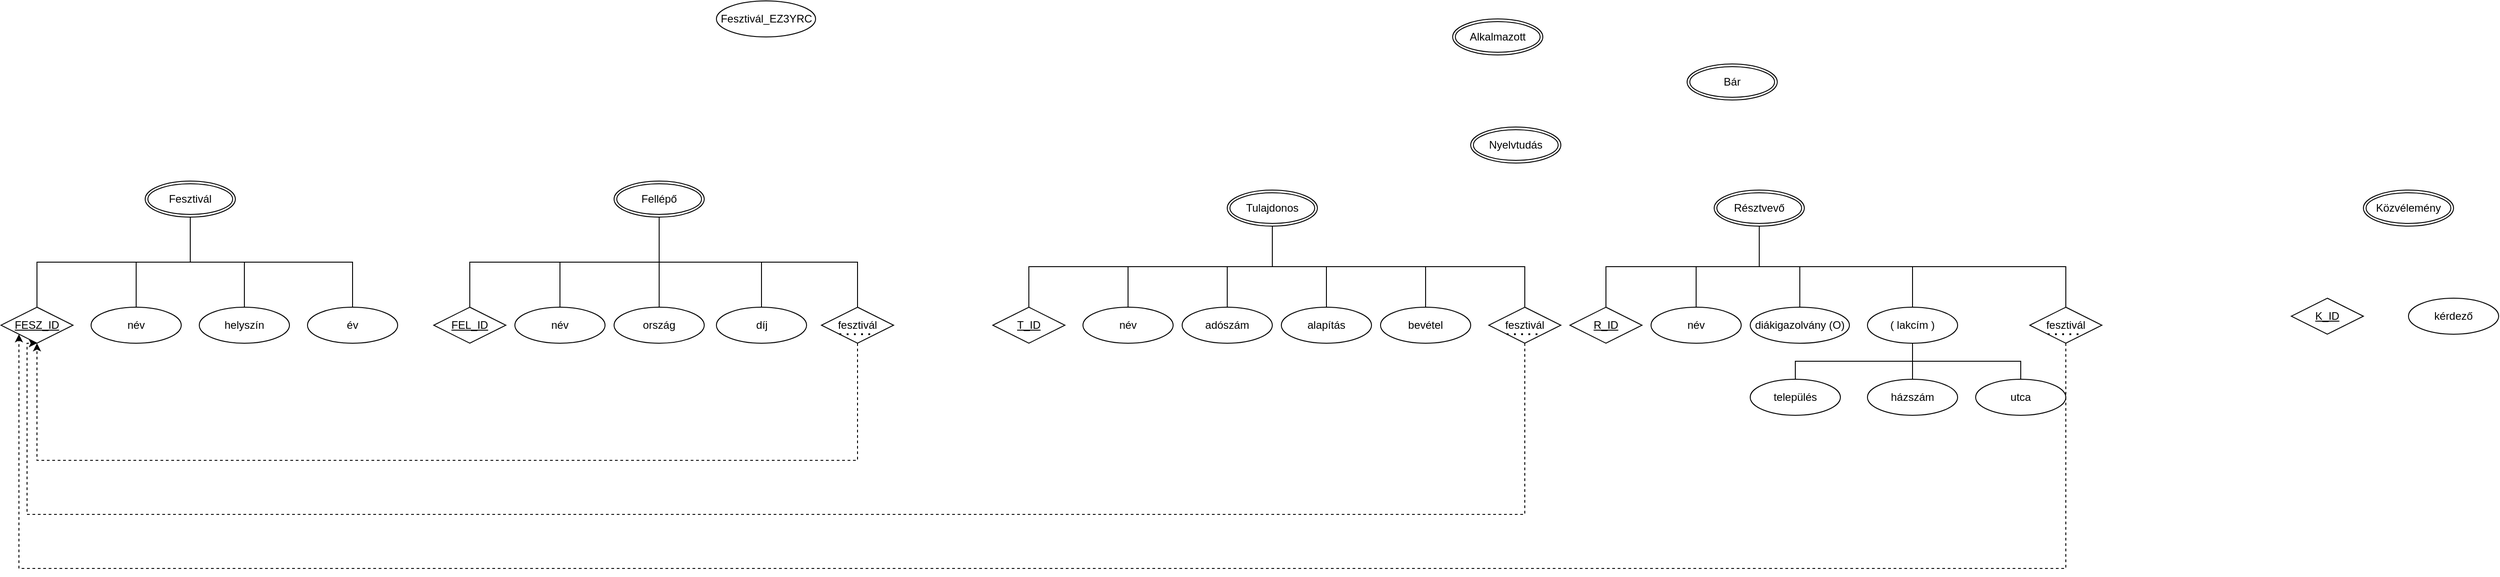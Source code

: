<mxfile version="22.0.8" type="github">
  <diagram name="1 oldal" id="7Gm-jjUQWlPTQZy7TqSw">
    <mxGraphModel dx="2261" dy="1959" grid="1" gridSize="10" guides="1" tooltips="1" connect="1" arrows="1" fold="1" page="1" pageScale="1" pageWidth="827" pageHeight="1169" math="0" shadow="0">
      <root>
        <mxCell id="0" />
        <mxCell id="1" parent="0" />
        <mxCell id="E2DOWcGBg2nSnPcpl_ZB-1" value="Fesztivál_EZ3YRC" style="ellipse;whiteSpace=wrap;html=1;align=center;" vertex="1" parent="1">
          <mxGeometry x="363.5" y="-40" width="110" height="40" as="geometry" />
        </mxCell>
        <mxCell id="E2DOWcGBg2nSnPcpl_ZB-14" style="edgeStyle=orthogonalEdgeStyle;rounded=0;orthogonalLoop=1;jettySize=auto;html=1;exitX=0.5;exitY=1;exitDx=0;exitDy=0;entryX=0.5;entryY=0;entryDx=0;entryDy=0;endArrow=none;endFill=0;" edge="1" parent="1" source="E2DOWcGBg2nSnPcpl_ZB-2" target="E2DOWcGBg2nSnPcpl_ZB-9">
          <mxGeometry relative="1" as="geometry" />
        </mxCell>
        <mxCell id="E2DOWcGBg2nSnPcpl_ZB-15" style="edgeStyle=orthogonalEdgeStyle;rounded=0;orthogonalLoop=1;jettySize=auto;html=1;exitX=0.5;exitY=1;exitDx=0;exitDy=0;entryX=0.5;entryY=0;entryDx=0;entryDy=0;endArrow=none;endFill=0;" edge="1" parent="1" source="E2DOWcGBg2nSnPcpl_ZB-2" target="E2DOWcGBg2nSnPcpl_ZB-11">
          <mxGeometry relative="1" as="geometry" />
        </mxCell>
        <mxCell id="E2DOWcGBg2nSnPcpl_ZB-16" style="edgeStyle=orthogonalEdgeStyle;rounded=0;orthogonalLoop=1;jettySize=auto;html=1;exitX=0.5;exitY=1;exitDx=0;exitDy=0;entryX=0.5;entryY=0;entryDx=0;entryDy=0;endArrow=none;endFill=0;" edge="1" parent="1" source="E2DOWcGBg2nSnPcpl_ZB-2" target="E2DOWcGBg2nSnPcpl_ZB-12">
          <mxGeometry relative="1" as="geometry" />
        </mxCell>
        <mxCell id="E2DOWcGBg2nSnPcpl_ZB-17" style="edgeStyle=orthogonalEdgeStyle;rounded=0;orthogonalLoop=1;jettySize=auto;html=1;exitX=0.5;exitY=1;exitDx=0;exitDy=0;entryX=0.5;entryY=0;entryDx=0;entryDy=0;endArrow=none;endFill=0;" edge="1" parent="1" source="E2DOWcGBg2nSnPcpl_ZB-2" target="E2DOWcGBg2nSnPcpl_ZB-13">
          <mxGeometry relative="1" as="geometry" />
        </mxCell>
        <mxCell id="E2DOWcGBg2nSnPcpl_ZB-2" value="Fesztivál" style="ellipse;shape=doubleEllipse;margin=3;whiteSpace=wrap;html=1;align=center;" vertex="1" parent="1">
          <mxGeometry x="-270" y="160" width="100" height="40" as="geometry" />
        </mxCell>
        <mxCell id="E2DOWcGBg2nSnPcpl_ZB-20" style="edgeStyle=orthogonalEdgeStyle;rounded=0;orthogonalLoop=1;jettySize=auto;html=1;exitX=0.5;exitY=1;exitDx=0;exitDy=0;entryX=0.5;entryY=0;entryDx=0;entryDy=0;endArrow=none;endFill=0;" edge="1" parent="1" source="E2DOWcGBg2nSnPcpl_ZB-3" target="E2DOWcGBg2nSnPcpl_ZB-18">
          <mxGeometry relative="1" as="geometry" />
        </mxCell>
        <mxCell id="E2DOWcGBg2nSnPcpl_ZB-24" style="edgeStyle=orthogonalEdgeStyle;rounded=0;orthogonalLoop=1;jettySize=auto;html=1;exitX=0.5;exitY=1;exitDx=0;exitDy=0;endArrow=none;endFill=0;" edge="1" parent="1" source="E2DOWcGBg2nSnPcpl_ZB-3" target="E2DOWcGBg2nSnPcpl_ZB-21">
          <mxGeometry relative="1" as="geometry" />
        </mxCell>
        <mxCell id="E2DOWcGBg2nSnPcpl_ZB-25" style="edgeStyle=orthogonalEdgeStyle;rounded=0;orthogonalLoop=1;jettySize=auto;html=1;exitX=0.5;exitY=1;exitDx=0;exitDy=0;entryX=0.5;entryY=0;entryDx=0;entryDy=0;endArrow=none;endFill=0;" edge="1" parent="1" source="E2DOWcGBg2nSnPcpl_ZB-3" target="E2DOWcGBg2nSnPcpl_ZB-22">
          <mxGeometry relative="1" as="geometry" />
        </mxCell>
        <mxCell id="E2DOWcGBg2nSnPcpl_ZB-26" style="edgeStyle=orthogonalEdgeStyle;rounded=0;orthogonalLoop=1;jettySize=auto;html=1;exitX=0.5;exitY=1;exitDx=0;exitDy=0;entryX=0.5;entryY=0;entryDx=0;entryDy=0;endArrow=none;endFill=0;" edge="1" parent="1" source="E2DOWcGBg2nSnPcpl_ZB-3" target="E2DOWcGBg2nSnPcpl_ZB-23">
          <mxGeometry relative="1" as="geometry" />
        </mxCell>
        <mxCell id="E2DOWcGBg2nSnPcpl_ZB-32" style="edgeStyle=orthogonalEdgeStyle;rounded=0;orthogonalLoop=1;jettySize=auto;html=1;exitX=0.5;exitY=1;exitDx=0;exitDy=0;entryX=0.5;entryY=0;entryDx=0;entryDy=0;endArrow=none;endFill=0;" edge="1" parent="1" source="E2DOWcGBg2nSnPcpl_ZB-3" target="E2DOWcGBg2nSnPcpl_ZB-28">
          <mxGeometry relative="1" as="geometry" />
        </mxCell>
        <mxCell id="E2DOWcGBg2nSnPcpl_ZB-3" value="Fellépő" style="ellipse;shape=doubleEllipse;margin=3;whiteSpace=wrap;html=1;align=center;" vertex="1" parent="1">
          <mxGeometry x="250" y="160" width="100" height="40" as="geometry" />
        </mxCell>
        <mxCell id="E2DOWcGBg2nSnPcpl_ZB-34" style="edgeStyle=orthogonalEdgeStyle;rounded=0;orthogonalLoop=1;jettySize=auto;html=1;exitX=0.5;exitY=1;exitDx=0;exitDy=0;endArrow=none;endFill=0;" edge="1" parent="1" source="E2DOWcGBg2nSnPcpl_ZB-4" target="E2DOWcGBg2nSnPcpl_ZB-33">
          <mxGeometry relative="1" as="geometry" />
        </mxCell>
        <mxCell id="E2DOWcGBg2nSnPcpl_ZB-39" style="edgeStyle=orthogonalEdgeStyle;rounded=0;orthogonalLoop=1;jettySize=auto;html=1;exitX=0.5;exitY=1;exitDx=0;exitDy=0;entryX=0.5;entryY=0;entryDx=0;entryDy=0;endArrow=none;endFill=0;" edge="1" parent="1" source="E2DOWcGBg2nSnPcpl_ZB-4" target="E2DOWcGBg2nSnPcpl_ZB-35">
          <mxGeometry relative="1" as="geometry" />
        </mxCell>
        <mxCell id="E2DOWcGBg2nSnPcpl_ZB-40" style="edgeStyle=orthogonalEdgeStyle;rounded=0;orthogonalLoop=1;jettySize=auto;html=1;exitX=0.5;exitY=1;exitDx=0;exitDy=0;entryX=0.5;entryY=0;entryDx=0;entryDy=0;endArrow=none;endFill=0;" edge="1" parent="1" source="E2DOWcGBg2nSnPcpl_ZB-4" target="E2DOWcGBg2nSnPcpl_ZB-36">
          <mxGeometry relative="1" as="geometry" />
        </mxCell>
        <mxCell id="E2DOWcGBg2nSnPcpl_ZB-41" style="edgeStyle=orthogonalEdgeStyle;rounded=0;orthogonalLoop=1;jettySize=auto;html=1;exitX=0.5;exitY=1;exitDx=0;exitDy=0;entryX=0.5;entryY=0;entryDx=0;entryDy=0;endArrow=none;endFill=0;" edge="1" parent="1" source="E2DOWcGBg2nSnPcpl_ZB-4" target="E2DOWcGBg2nSnPcpl_ZB-37">
          <mxGeometry relative="1" as="geometry" />
        </mxCell>
        <mxCell id="E2DOWcGBg2nSnPcpl_ZB-42" style="edgeStyle=orthogonalEdgeStyle;rounded=0;orthogonalLoop=1;jettySize=auto;html=1;exitX=0.5;exitY=1;exitDx=0;exitDy=0;entryX=0.5;entryY=0;entryDx=0;entryDy=0;endArrow=none;endFill=0;" edge="1" parent="1" source="E2DOWcGBg2nSnPcpl_ZB-4" target="E2DOWcGBg2nSnPcpl_ZB-38">
          <mxGeometry relative="1" as="geometry" />
        </mxCell>
        <mxCell id="E2DOWcGBg2nSnPcpl_ZB-46" style="edgeStyle=orthogonalEdgeStyle;rounded=0;orthogonalLoop=1;jettySize=auto;html=1;exitX=0.5;exitY=1;exitDx=0;exitDy=0;entryX=0.5;entryY=0;entryDx=0;entryDy=0;endArrow=none;endFill=0;" edge="1" parent="1" source="E2DOWcGBg2nSnPcpl_ZB-4" target="E2DOWcGBg2nSnPcpl_ZB-44">
          <mxGeometry relative="1" as="geometry" />
        </mxCell>
        <mxCell id="E2DOWcGBg2nSnPcpl_ZB-4" value="Tulajdonos" style="ellipse;shape=doubleEllipse;margin=3;whiteSpace=wrap;html=1;align=center;" vertex="1" parent="1">
          <mxGeometry x="930" y="170" width="100" height="40" as="geometry" />
        </mxCell>
        <mxCell id="E2DOWcGBg2nSnPcpl_ZB-55" style="edgeStyle=orthogonalEdgeStyle;rounded=0;orthogonalLoop=1;jettySize=auto;html=1;exitX=0.5;exitY=1;exitDx=0;exitDy=0;entryX=0.5;entryY=0;entryDx=0;entryDy=0;endArrow=none;endFill=0;" edge="1" parent="1" source="E2DOWcGBg2nSnPcpl_ZB-5" target="E2DOWcGBg2nSnPcpl_ZB-50">
          <mxGeometry relative="1" as="geometry" />
        </mxCell>
        <mxCell id="E2DOWcGBg2nSnPcpl_ZB-56" style="edgeStyle=orthogonalEdgeStyle;rounded=0;orthogonalLoop=1;jettySize=auto;html=1;exitX=0.5;exitY=1;exitDx=0;exitDy=0;entryX=0.5;entryY=0;entryDx=0;entryDy=0;endArrow=none;endFill=0;" edge="1" parent="1" source="E2DOWcGBg2nSnPcpl_ZB-5" target="E2DOWcGBg2nSnPcpl_ZB-48">
          <mxGeometry relative="1" as="geometry" />
        </mxCell>
        <mxCell id="E2DOWcGBg2nSnPcpl_ZB-57" style="edgeStyle=orthogonalEdgeStyle;rounded=0;orthogonalLoop=1;jettySize=auto;html=1;exitX=0.5;exitY=1;exitDx=0;exitDy=0;entryX=0.5;entryY=0;entryDx=0;entryDy=0;endArrow=none;endFill=0;" edge="1" parent="1" source="E2DOWcGBg2nSnPcpl_ZB-5" target="E2DOWcGBg2nSnPcpl_ZB-49">
          <mxGeometry relative="1" as="geometry" />
        </mxCell>
        <mxCell id="E2DOWcGBg2nSnPcpl_ZB-58" style="edgeStyle=orthogonalEdgeStyle;rounded=0;orthogonalLoop=1;jettySize=auto;html=1;exitX=0.5;exitY=1;exitDx=0;exitDy=0;entryX=0.5;entryY=0;entryDx=0;entryDy=0;endArrow=none;endFill=0;" edge="1" parent="1" source="E2DOWcGBg2nSnPcpl_ZB-5" target="E2DOWcGBg2nSnPcpl_ZB-51">
          <mxGeometry relative="1" as="geometry" />
        </mxCell>
        <mxCell id="E2DOWcGBg2nSnPcpl_ZB-66" style="edgeStyle=orthogonalEdgeStyle;rounded=0;orthogonalLoop=1;jettySize=auto;html=1;exitX=0.5;exitY=1;exitDx=0;exitDy=0;entryX=0.5;entryY=0;entryDx=0;entryDy=0;endArrow=none;endFill=0;" edge="1" parent="1" source="E2DOWcGBg2nSnPcpl_ZB-5" target="E2DOWcGBg2nSnPcpl_ZB-63">
          <mxGeometry relative="1" as="geometry" />
        </mxCell>
        <mxCell id="E2DOWcGBg2nSnPcpl_ZB-5" value="Résztvevő" style="ellipse;shape=doubleEllipse;margin=3;whiteSpace=wrap;html=1;align=center;" vertex="1" parent="1">
          <mxGeometry x="1470" y="170" width="100" height="40" as="geometry" />
        </mxCell>
        <mxCell id="E2DOWcGBg2nSnPcpl_ZB-6" value="Nyelvtudás" style="ellipse;shape=doubleEllipse;margin=3;whiteSpace=wrap;html=1;align=center;" vertex="1" parent="1">
          <mxGeometry x="1200" y="100" width="100" height="40" as="geometry" />
        </mxCell>
        <mxCell id="E2DOWcGBg2nSnPcpl_ZB-7" value="Bár" style="ellipse;shape=doubleEllipse;margin=3;whiteSpace=wrap;html=1;align=center;" vertex="1" parent="1">
          <mxGeometry x="1440" y="30" width="100" height="40" as="geometry" />
        </mxCell>
        <mxCell id="E2DOWcGBg2nSnPcpl_ZB-8" value="Alkalmazott" style="ellipse;shape=doubleEllipse;margin=3;whiteSpace=wrap;html=1;align=center;" vertex="1" parent="1">
          <mxGeometry x="1180" y="-20" width="100" height="40" as="geometry" />
        </mxCell>
        <mxCell id="E2DOWcGBg2nSnPcpl_ZB-9" value="&lt;u&gt;FESZ_ID&lt;/u&gt;" style="shape=rhombus;perimeter=rhombusPerimeter;whiteSpace=wrap;html=1;align=center;" vertex="1" parent="1">
          <mxGeometry x="-430" y="300" width="80" height="40" as="geometry" />
        </mxCell>
        <mxCell id="E2DOWcGBg2nSnPcpl_ZB-11" value="név" style="ellipse;whiteSpace=wrap;html=1;align=center;" vertex="1" parent="1">
          <mxGeometry x="-330" y="300" width="100" height="40" as="geometry" />
        </mxCell>
        <mxCell id="E2DOWcGBg2nSnPcpl_ZB-12" value="helyszín" style="ellipse;whiteSpace=wrap;html=1;align=center;" vertex="1" parent="1">
          <mxGeometry x="-210" y="300" width="100" height="40" as="geometry" />
        </mxCell>
        <mxCell id="E2DOWcGBg2nSnPcpl_ZB-13" value="év" style="ellipse;whiteSpace=wrap;html=1;align=center;" vertex="1" parent="1">
          <mxGeometry x="-90" y="300" width="100" height="40" as="geometry" />
        </mxCell>
        <mxCell id="E2DOWcGBg2nSnPcpl_ZB-18" value="&lt;u&gt;FEL_ID&lt;/u&gt;" style="shape=rhombus;perimeter=rhombusPerimeter;whiteSpace=wrap;html=1;align=center;" vertex="1" parent="1">
          <mxGeometry x="50" y="300" width="80" height="40" as="geometry" />
        </mxCell>
        <mxCell id="E2DOWcGBg2nSnPcpl_ZB-21" value="név" style="ellipse;whiteSpace=wrap;html=1;align=center;" vertex="1" parent="1">
          <mxGeometry x="140" y="300" width="100" height="40" as="geometry" />
        </mxCell>
        <mxCell id="E2DOWcGBg2nSnPcpl_ZB-22" value="ország" style="ellipse;whiteSpace=wrap;html=1;align=center;" vertex="1" parent="1">
          <mxGeometry x="250" y="300" width="100" height="40" as="geometry" />
        </mxCell>
        <mxCell id="E2DOWcGBg2nSnPcpl_ZB-23" value="díj" style="ellipse;whiteSpace=wrap;html=1;align=center;" vertex="1" parent="1">
          <mxGeometry x="363.5" y="300" width="100" height="40" as="geometry" />
        </mxCell>
        <mxCell id="E2DOWcGBg2nSnPcpl_ZB-30" value="" style="group" vertex="1" connectable="0" parent="1">
          <mxGeometry x="480" y="300" width="80" height="40" as="geometry" />
        </mxCell>
        <mxCell id="E2DOWcGBg2nSnPcpl_ZB-28" value="fesztivál" style="shape=rhombus;perimeter=rhombusPerimeter;whiteSpace=wrap;html=1;align=center;" vertex="1" parent="E2DOWcGBg2nSnPcpl_ZB-30">
          <mxGeometry width="80" height="40" as="geometry" />
        </mxCell>
        <mxCell id="E2DOWcGBg2nSnPcpl_ZB-29" value="" style="endArrow=none;dashed=1;html=1;dashPattern=1 3;strokeWidth=2;rounded=0;entryX=1;entryY=1;entryDx=0;entryDy=0;" edge="1" parent="E2DOWcGBg2nSnPcpl_ZB-30" target="E2DOWcGBg2nSnPcpl_ZB-28">
          <mxGeometry width="50" height="50" relative="1" as="geometry">
            <mxPoint x="20" y="30" as="sourcePoint" />
            <mxPoint x="60" y="30" as="targetPoint" />
          </mxGeometry>
        </mxCell>
        <mxCell id="E2DOWcGBg2nSnPcpl_ZB-31" style="edgeStyle=orthogonalEdgeStyle;rounded=0;orthogonalLoop=1;jettySize=auto;html=1;exitX=0.5;exitY=1;exitDx=0;exitDy=0;entryX=0.5;entryY=1;entryDx=0;entryDy=0;dashed=1;" edge="1" parent="1" source="E2DOWcGBg2nSnPcpl_ZB-28" target="E2DOWcGBg2nSnPcpl_ZB-9">
          <mxGeometry relative="1" as="geometry">
            <Array as="points">
              <mxPoint x="520" y="470" />
              <mxPoint x="-390" y="470" />
            </Array>
          </mxGeometry>
        </mxCell>
        <mxCell id="E2DOWcGBg2nSnPcpl_ZB-33" value="&lt;u&gt;T_ID&lt;/u&gt;" style="shape=rhombus;perimeter=rhombusPerimeter;whiteSpace=wrap;html=1;align=center;" vertex="1" parent="1">
          <mxGeometry x="670" y="300" width="80" height="40" as="geometry" />
        </mxCell>
        <mxCell id="E2DOWcGBg2nSnPcpl_ZB-35" value="név" style="ellipse;whiteSpace=wrap;html=1;align=center;" vertex="1" parent="1">
          <mxGeometry x="770" y="300" width="100" height="40" as="geometry" />
        </mxCell>
        <mxCell id="E2DOWcGBg2nSnPcpl_ZB-36" value="adószám" style="ellipse;whiteSpace=wrap;html=1;align=center;" vertex="1" parent="1">
          <mxGeometry x="880" y="300" width="100" height="40" as="geometry" />
        </mxCell>
        <mxCell id="E2DOWcGBg2nSnPcpl_ZB-37" value="alapítás" style="ellipse;whiteSpace=wrap;html=1;align=center;" vertex="1" parent="1">
          <mxGeometry x="990" y="300" width="100" height="40" as="geometry" />
        </mxCell>
        <mxCell id="E2DOWcGBg2nSnPcpl_ZB-38" value="bevétel" style="ellipse;whiteSpace=wrap;html=1;align=center;" vertex="1" parent="1">
          <mxGeometry x="1100" y="300" width="100" height="40" as="geometry" />
        </mxCell>
        <mxCell id="E2DOWcGBg2nSnPcpl_ZB-43" value="" style="group" vertex="1" connectable="0" parent="1">
          <mxGeometry x="1220" y="300" width="80" height="40" as="geometry" />
        </mxCell>
        <mxCell id="E2DOWcGBg2nSnPcpl_ZB-44" value="fesztivál" style="shape=rhombus;perimeter=rhombusPerimeter;whiteSpace=wrap;html=1;align=center;" vertex="1" parent="E2DOWcGBg2nSnPcpl_ZB-43">
          <mxGeometry width="80" height="40" as="geometry" />
        </mxCell>
        <mxCell id="E2DOWcGBg2nSnPcpl_ZB-45" value="" style="endArrow=none;dashed=1;html=1;dashPattern=1 3;strokeWidth=2;rounded=0;entryX=1;entryY=1;entryDx=0;entryDy=0;" edge="1" parent="E2DOWcGBg2nSnPcpl_ZB-43" target="E2DOWcGBg2nSnPcpl_ZB-44">
          <mxGeometry width="50" height="50" relative="1" as="geometry">
            <mxPoint x="20" y="30" as="sourcePoint" />
            <mxPoint x="60" y="30" as="targetPoint" />
          </mxGeometry>
        </mxCell>
        <mxCell id="E2DOWcGBg2nSnPcpl_ZB-47" style="edgeStyle=orthogonalEdgeStyle;rounded=0;orthogonalLoop=1;jettySize=auto;html=1;exitX=0.5;exitY=1;exitDx=0;exitDy=0;entryX=0.5;entryY=1;entryDx=0;entryDy=0;dashed=1;" edge="1" parent="1" source="E2DOWcGBg2nSnPcpl_ZB-44" target="E2DOWcGBg2nSnPcpl_ZB-9">
          <mxGeometry relative="1" as="geometry">
            <Array as="points">
              <mxPoint x="1260" y="530" />
              <mxPoint x="-401" y="530" />
              <mxPoint x="-401" y="340" />
            </Array>
          </mxGeometry>
        </mxCell>
        <mxCell id="E2DOWcGBg2nSnPcpl_ZB-48" value="név" style="ellipse;whiteSpace=wrap;html=1;align=center;" vertex="1" parent="1">
          <mxGeometry x="1400" y="300" width="100" height="40" as="geometry" />
        </mxCell>
        <mxCell id="E2DOWcGBg2nSnPcpl_ZB-49" value="diákigazolvány (O)" style="ellipse;whiteSpace=wrap;html=1;align=center;" vertex="1" parent="1">
          <mxGeometry x="1510" y="300" width="110" height="40" as="geometry" />
        </mxCell>
        <mxCell id="E2DOWcGBg2nSnPcpl_ZB-50" value="&lt;u&gt;R_ID&lt;/u&gt;" style="shape=rhombus;perimeter=rhombusPerimeter;whiteSpace=wrap;html=1;align=center;" vertex="1" parent="1">
          <mxGeometry x="1310" y="300" width="80" height="40" as="geometry" />
        </mxCell>
        <mxCell id="E2DOWcGBg2nSnPcpl_ZB-59" style="edgeStyle=orthogonalEdgeStyle;rounded=0;orthogonalLoop=1;jettySize=auto;html=1;exitX=0.5;exitY=1;exitDx=0;exitDy=0;entryX=0.5;entryY=0;entryDx=0;entryDy=0;endArrow=none;endFill=0;" edge="1" parent="1" source="E2DOWcGBg2nSnPcpl_ZB-51" target="E2DOWcGBg2nSnPcpl_ZB-52">
          <mxGeometry relative="1" as="geometry" />
        </mxCell>
        <mxCell id="E2DOWcGBg2nSnPcpl_ZB-60" style="edgeStyle=orthogonalEdgeStyle;rounded=0;orthogonalLoop=1;jettySize=auto;html=1;exitX=0.5;exitY=1;exitDx=0;exitDy=0;entryX=0.5;entryY=0;entryDx=0;entryDy=0;endArrow=none;endFill=0;" edge="1" parent="1" source="E2DOWcGBg2nSnPcpl_ZB-51" target="E2DOWcGBg2nSnPcpl_ZB-54">
          <mxGeometry relative="1" as="geometry" />
        </mxCell>
        <mxCell id="E2DOWcGBg2nSnPcpl_ZB-61" style="edgeStyle=orthogonalEdgeStyle;rounded=0;orthogonalLoop=1;jettySize=auto;html=1;exitX=0.5;exitY=1;exitDx=0;exitDy=0;entryX=0.5;entryY=0;entryDx=0;entryDy=0;endArrow=none;endFill=0;" edge="1" parent="1" source="E2DOWcGBg2nSnPcpl_ZB-51" target="E2DOWcGBg2nSnPcpl_ZB-53">
          <mxGeometry relative="1" as="geometry" />
        </mxCell>
        <mxCell id="E2DOWcGBg2nSnPcpl_ZB-51" value="( lakcím )" style="ellipse;whiteSpace=wrap;html=1;align=center;" vertex="1" parent="1">
          <mxGeometry x="1640" y="300" width="100" height="40" as="geometry" />
        </mxCell>
        <mxCell id="E2DOWcGBg2nSnPcpl_ZB-52" value="település" style="ellipse;whiteSpace=wrap;html=1;align=center;" vertex="1" parent="1">
          <mxGeometry x="1510" y="380" width="100" height="40" as="geometry" />
        </mxCell>
        <mxCell id="E2DOWcGBg2nSnPcpl_ZB-53" value="utca" style="ellipse;whiteSpace=wrap;html=1;align=center;" vertex="1" parent="1">
          <mxGeometry x="1760" y="380" width="100" height="40" as="geometry" />
        </mxCell>
        <mxCell id="E2DOWcGBg2nSnPcpl_ZB-54" value="házszám" style="ellipse;whiteSpace=wrap;html=1;align=center;" vertex="1" parent="1">
          <mxGeometry x="1640" y="380" width="100" height="40" as="geometry" />
        </mxCell>
        <mxCell id="E2DOWcGBg2nSnPcpl_ZB-62" value="" style="group" vertex="1" connectable="0" parent="1">
          <mxGeometry x="1820" y="300" width="80" height="40" as="geometry" />
        </mxCell>
        <mxCell id="E2DOWcGBg2nSnPcpl_ZB-63" value="fesztivál" style="shape=rhombus;perimeter=rhombusPerimeter;whiteSpace=wrap;html=1;align=center;" vertex="1" parent="E2DOWcGBg2nSnPcpl_ZB-62">
          <mxGeometry width="80" height="40" as="geometry" />
        </mxCell>
        <mxCell id="E2DOWcGBg2nSnPcpl_ZB-64" value="" style="endArrow=none;dashed=1;html=1;dashPattern=1 3;strokeWidth=2;rounded=0;entryX=1;entryY=1;entryDx=0;entryDy=0;" edge="1" parent="E2DOWcGBg2nSnPcpl_ZB-62" target="E2DOWcGBg2nSnPcpl_ZB-63">
          <mxGeometry width="50" height="50" relative="1" as="geometry">
            <mxPoint x="20" y="30" as="sourcePoint" />
            <mxPoint x="60" y="30" as="targetPoint" />
          </mxGeometry>
        </mxCell>
        <mxCell id="E2DOWcGBg2nSnPcpl_ZB-67" style="edgeStyle=orthogonalEdgeStyle;rounded=0;orthogonalLoop=1;jettySize=auto;html=1;exitX=0.5;exitY=1;exitDx=0;exitDy=0;endArrow=classic;endFill=1;dashed=1;" edge="1" parent="1" source="E2DOWcGBg2nSnPcpl_ZB-63" target="E2DOWcGBg2nSnPcpl_ZB-9">
          <mxGeometry relative="1" as="geometry">
            <mxPoint x="-410" y="380" as="targetPoint" />
            <Array as="points">
              <mxPoint x="1860" y="590" />
              <mxPoint x="-410" y="590" />
            </Array>
          </mxGeometry>
        </mxCell>
        <mxCell id="E2DOWcGBg2nSnPcpl_ZB-68" value="Közvélemény" style="ellipse;shape=doubleEllipse;margin=3;whiteSpace=wrap;html=1;align=center;" vertex="1" parent="1">
          <mxGeometry x="2190" y="170" width="100" height="40" as="geometry" />
        </mxCell>
        <mxCell id="E2DOWcGBg2nSnPcpl_ZB-69" value="&lt;u&gt;K_ID&lt;/u&gt;" style="shape=rhombus;perimeter=rhombusPerimeter;whiteSpace=wrap;html=1;align=center;" vertex="1" parent="1">
          <mxGeometry x="2110" y="290" width="80" height="40" as="geometry" />
        </mxCell>
        <mxCell id="E2DOWcGBg2nSnPcpl_ZB-71" value="kérdező" style="ellipse;whiteSpace=wrap;html=1;align=center;" vertex="1" parent="1">
          <mxGeometry x="2240" y="290" width="100" height="40" as="geometry" />
        </mxCell>
      </root>
    </mxGraphModel>
  </diagram>
</mxfile>
